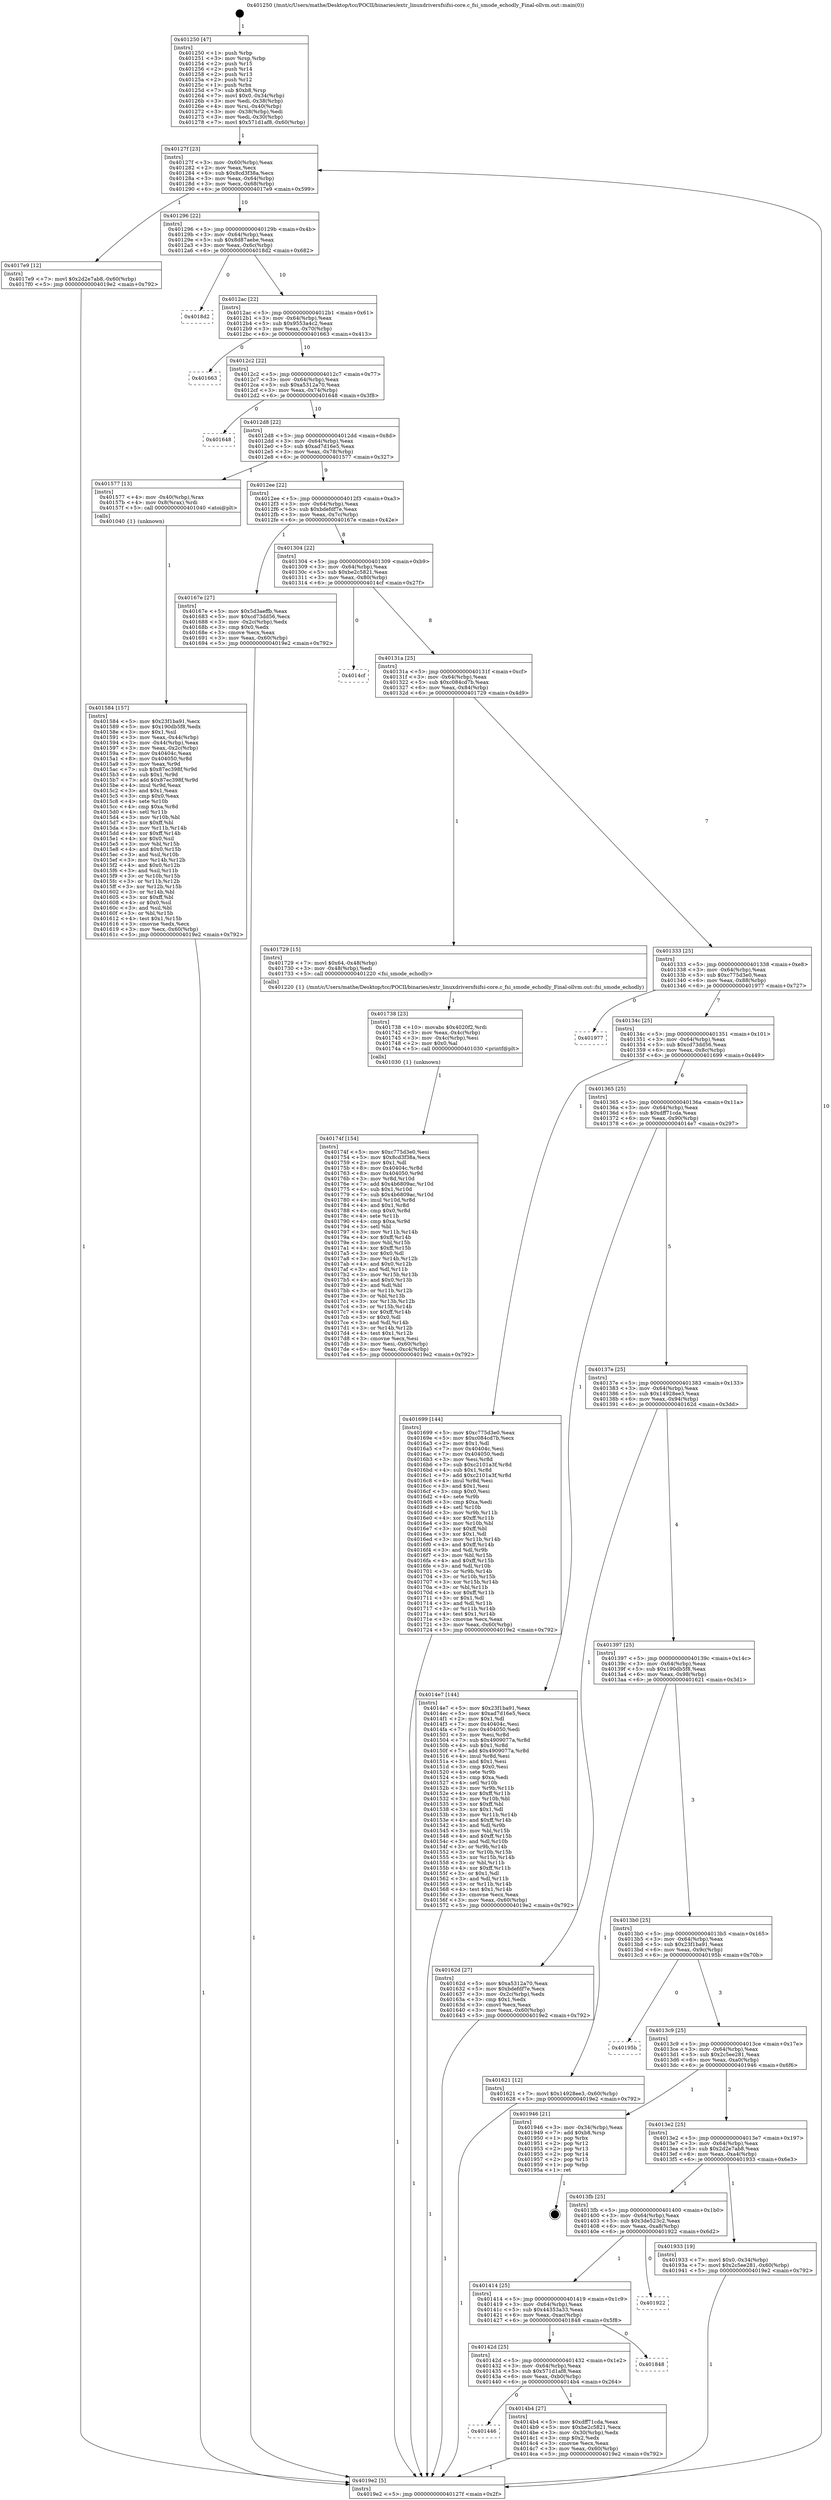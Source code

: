 digraph "0x401250" {
  label = "0x401250 (/mnt/c/Users/mathe/Desktop/tcc/POCII/binaries/extr_linuxdriversfsifsi-core.c_fsi_smode_echodly_Final-ollvm.out::main(0))"
  labelloc = "t"
  node[shape=record]

  Entry [label="",width=0.3,height=0.3,shape=circle,fillcolor=black,style=filled]
  "0x40127f" [label="{
     0x40127f [23]\l
     | [instrs]\l
     &nbsp;&nbsp;0x40127f \<+3\>: mov -0x60(%rbp),%eax\l
     &nbsp;&nbsp;0x401282 \<+2\>: mov %eax,%ecx\l
     &nbsp;&nbsp;0x401284 \<+6\>: sub $0x8cd3f38a,%ecx\l
     &nbsp;&nbsp;0x40128a \<+3\>: mov %eax,-0x64(%rbp)\l
     &nbsp;&nbsp;0x40128d \<+3\>: mov %ecx,-0x68(%rbp)\l
     &nbsp;&nbsp;0x401290 \<+6\>: je 00000000004017e9 \<main+0x599\>\l
  }"]
  "0x4017e9" [label="{
     0x4017e9 [12]\l
     | [instrs]\l
     &nbsp;&nbsp;0x4017e9 \<+7\>: movl $0x2d2e7ab8,-0x60(%rbp)\l
     &nbsp;&nbsp;0x4017f0 \<+5\>: jmp 00000000004019e2 \<main+0x792\>\l
  }"]
  "0x401296" [label="{
     0x401296 [22]\l
     | [instrs]\l
     &nbsp;&nbsp;0x401296 \<+5\>: jmp 000000000040129b \<main+0x4b\>\l
     &nbsp;&nbsp;0x40129b \<+3\>: mov -0x64(%rbp),%eax\l
     &nbsp;&nbsp;0x40129e \<+5\>: sub $0x8d87aebe,%eax\l
     &nbsp;&nbsp;0x4012a3 \<+3\>: mov %eax,-0x6c(%rbp)\l
     &nbsp;&nbsp;0x4012a6 \<+6\>: je 00000000004018d2 \<main+0x682\>\l
  }"]
  Exit [label="",width=0.3,height=0.3,shape=circle,fillcolor=black,style=filled,peripheries=2]
  "0x4018d2" [label="{
     0x4018d2\l
  }", style=dashed]
  "0x4012ac" [label="{
     0x4012ac [22]\l
     | [instrs]\l
     &nbsp;&nbsp;0x4012ac \<+5\>: jmp 00000000004012b1 \<main+0x61\>\l
     &nbsp;&nbsp;0x4012b1 \<+3\>: mov -0x64(%rbp),%eax\l
     &nbsp;&nbsp;0x4012b4 \<+5\>: sub $0x9553a4c2,%eax\l
     &nbsp;&nbsp;0x4012b9 \<+3\>: mov %eax,-0x70(%rbp)\l
     &nbsp;&nbsp;0x4012bc \<+6\>: je 0000000000401663 \<main+0x413\>\l
  }"]
  "0x40174f" [label="{
     0x40174f [154]\l
     | [instrs]\l
     &nbsp;&nbsp;0x40174f \<+5\>: mov $0xc775d3e0,%esi\l
     &nbsp;&nbsp;0x401754 \<+5\>: mov $0x8cd3f38a,%ecx\l
     &nbsp;&nbsp;0x401759 \<+2\>: mov $0x1,%dl\l
     &nbsp;&nbsp;0x40175b \<+8\>: mov 0x40404c,%r8d\l
     &nbsp;&nbsp;0x401763 \<+8\>: mov 0x404050,%r9d\l
     &nbsp;&nbsp;0x40176b \<+3\>: mov %r8d,%r10d\l
     &nbsp;&nbsp;0x40176e \<+7\>: add $0x4b6809ac,%r10d\l
     &nbsp;&nbsp;0x401775 \<+4\>: sub $0x1,%r10d\l
     &nbsp;&nbsp;0x401779 \<+7\>: sub $0x4b6809ac,%r10d\l
     &nbsp;&nbsp;0x401780 \<+4\>: imul %r10d,%r8d\l
     &nbsp;&nbsp;0x401784 \<+4\>: and $0x1,%r8d\l
     &nbsp;&nbsp;0x401788 \<+4\>: cmp $0x0,%r8d\l
     &nbsp;&nbsp;0x40178c \<+4\>: sete %r11b\l
     &nbsp;&nbsp;0x401790 \<+4\>: cmp $0xa,%r9d\l
     &nbsp;&nbsp;0x401794 \<+3\>: setl %bl\l
     &nbsp;&nbsp;0x401797 \<+3\>: mov %r11b,%r14b\l
     &nbsp;&nbsp;0x40179a \<+4\>: xor $0xff,%r14b\l
     &nbsp;&nbsp;0x40179e \<+3\>: mov %bl,%r15b\l
     &nbsp;&nbsp;0x4017a1 \<+4\>: xor $0xff,%r15b\l
     &nbsp;&nbsp;0x4017a5 \<+3\>: xor $0x0,%dl\l
     &nbsp;&nbsp;0x4017a8 \<+3\>: mov %r14b,%r12b\l
     &nbsp;&nbsp;0x4017ab \<+4\>: and $0x0,%r12b\l
     &nbsp;&nbsp;0x4017af \<+3\>: and %dl,%r11b\l
     &nbsp;&nbsp;0x4017b2 \<+3\>: mov %r15b,%r13b\l
     &nbsp;&nbsp;0x4017b5 \<+4\>: and $0x0,%r13b\l
     &nbsp;&nbsp;0x4017b9 \<+2\>: and %dl,%bl\l
     &nbsp;&nbsp;0x4017bb \<+3\>: or %r11b,%r12b\l
     &nbsp;&nbsp;0x4017be \<+3\>: or %bl,%r13b\l
     &nbsp;&nbsp;0x4017c1 \<+3\>: xor %r13b,%r12b\l
     &nbsp;&nbsp;0x4017c4 \<+3\>: or %r15b,%r14b\l
     &nbsp;&nbsp;0x4017c7 \<+4\>: xor $0xff,%r14b\l
     &nbsp;&nbsp;0x4017cb \<+3\>: or $0x0,%dl\l
     &nbsp;&nbsp;0x4017ce \<+3\>: and %dl,%r14b\l
     &nbsp;&nbsp;0x4017d1 \<+3\>: or %r14b,%r12b\l
     &nbsp;&nbsp;0x4017d4 \<+4\>: test $0x1,%r12b\l
     &nbsp;&nbsp;0x4017d8 \<+3\>: cmovne %ecx,%esi\l
     &nbsp;&nbsp;0x4017db \<+3\>: mov %esi,-0x60(%rbp)\l
     &nbsp;&nbsp;0x4017de \<+6\>: mov %eax,-0xc4(%rbp)\l
     &nbsp;&nbsp;0x4017e4 \<+5\>: jmp 00000000004019e2 \<main+0x792\>\l
  }"]
  "0x401663" [label="{
     0x401663\l
  }", style=dashed]
  "0x4012c2" [label="{
     0x4012c2 [22]\l
     | [instrs]\l
     &nbsp;&nbsp;0x4012c2 \<+5\>: jmp 00000000004012c7 \<main+0x77\>\l
     &nbsp;&nbsp;0x4012c7 \<+3\>: mov -0x64(%rbp),%eax\l
     &nbsp;&nbsp;0x4012ca \<+5\>: sub $0xa5312a70,%eax\l
     &nbsp;&nbsp;0x4012cf \<+3\>: mov %eax,-0x74(%rbp)\l
     &nbsp;&nbsp;0x4012d2 \<+6\>: je 0000000000401648 \<main+0x3f8\>\l
  }"]
  "0x401738" [label="{
     0x401738 [23]\l
     | [instrs]\l
     &nbsp;&nbsp;0x401738 \<+10\>: movabs $0x4020f2,%rdi\l
     &nbsp;&nbsp;0x401742 \<+3\>: mov %eax,-0x4c(%rbp)\l
     &nbsp;&nbsp;0x401745 \<+3\>: mov -0x4c(%rbp),%esi\l
     &nbsp;&nbsp;0x401748 \<+2\>: mov $0x0,%al\l
     &nbsp;&nbsp;0x40174a \<+5\>: call 0000000000401030 \<printf@plt\>\l
     | [calls]\l
     &nbsp;&nbsp;0x401030 \{1\} (unknown)\l
  }"]
  "0x401648" [label="{
     0x401648\l
  }", style=dashed]
  "0x4012d8" [label="{
     0x4012d8 [22]\l
     | [instrs]\l
     &nbsp;&nbsp;0x4012d8 \<+5\>: jmp 00000000004012dd \<main+0x8d\>\l
     &nbsp;&nbsp;0x4012dd \<+3\>: mov -0x64(%rbp),%eax\l
     &nbsp;&nbsp;0x4012e0 \<+5\>: sub $0xad7d16e5,%eax\l
     &nbsp;&nbsp;0x4012e5 \<+3\>: mov %eax,-0x78(%rbp)\l
     &nbsp;&nbsp;0x4012e8 \<+6\>: je 0000000000401577 \<main+0x327\>\l
  }"]
  "0x401584" [label="{
     0x401584 [157]\l
     | [instrs]\l
     &nbsp;&nbsp;0x401584 \<+5\>: mov $0x23f1ba91,%ecx\l
     &nbsp;&nbsp;0x401589 \<+5\>: mov $0x190db5f8,%edx\l
     &nbsp;&nbsp;0x40158e \<+3\>: mov $0x1,%sil\l
     &nbsp;&nbsp;0x401591 \<+3\>: mov %eax,-0x44(%rbp)\l
     &nbsp;&nbsp;0x401594 \<+3\>: mov -0x44(%rbp),%eax\l
     &nbsp;&nbsp;0x401597 \<+3\>: mov %eax,-0x2c(%rbp)\l
     &nbsp;&nbsp;0x40159a \<+7\>: mov 0x40404c,%eax\l
     &nbsp;&nbsp;0x4015a1 \<+8\>: mov 0x404050,%r8d\l
     &nbsp;&nbsp;0x4015a9 \<+3\>: mov %eax,%r9d\l
     &nbsp;&nbsp;0x4015ac \<+7\>: sub $0x87ec398f,%r9d\l
     &nbsp;&nbsp;0x4015b3 \<+4\>: sub $0x1,%r9d\l
     &nbsp;&nbsp;0x4015b7 \<+7\>: add $0x87ec398f,%r9d\l
     &nbsp;&nbsp;0x4015be \<+4\>: imul %r9d,%eax\l
     &nbsp;&nbsp;0x4015c2 \<+3\>: and $0x1,%eax\l
     &nbsp;&nbsp;0x4015c5 \<+3\>: cmp $0x0,%eax\l
     &nbsp;&nbsp;0x4015c8 \<+4\>: sete %r10b\l
     &nbsp;&nbsp;0x4015cc \<+4\>: cmp $0xa,%r8d\l
     &nbsp;&nbsp;0x4015d0 \<+4\>: setl %r11b\l
     &nbsp;&nbsp;0x4015d4 \<+3\>: mov %r10b,%bl\l
     &nbsp;&nbsp;0x4015d7 \<+3\>: xor $0xff,%bl\l
     &nbsp;&nbsp;0x4015da \<+3\>: mov %r11b,%r14b\l
     &nbsp;&nbsp;0x4015dd \<+4\>: xor $0xff,%r14b\l
     &nbsp;&nbsp;0x4015e1 \<+4\>: xor $0x0,%sil\l
     &nbsp;&nbsp;0x4015e5 \<+3\>: mov %bl,%r15b\l
     &nbsp;&nbsp;0x4015e8 \<+4\>: and $0x0,%r15b\l
     &nbsp;&nbsp;0x4015ec \<+3\>: and %sil,%r10b\l
     &nbsp;&nbsp;0x4015ef \<+3\>: mov %r14b,%r12b\l
     &nbsp;&nbsp;0x4015f2 \<+4\>: and $0x0,%r12b\l
     &nbsp;&nbsp;0x4015f6 \<+3\>: and %sil,%r11b\l
     &nbsp;&nbsp;0x4015f9 \<+3\>: or %r10b,%r15b\l
     &nbsp;&nbsp;0x4015fc \<+3\>: or %r11b,%r12b\l
     &nbsp;&nbsp;0x4015ff \<+3\>: xor %r12b,%r15b\l
     &nbsp;&nbsp;0x401602 \<+3\>: or %r14b,%bl\l
     &nbsp;&nbsp;0x401605 \<+3\>: xor $0xff,%bl\l
     &nbsp;&nbsp;0x401608 \<+4\>: or $0x0,%sil\l
     &nbsp;&nbsp;0x40160c \<+3\>: and %sil,%bl\l
     &nbsp;&nbsp;0x40160f \<+3\>: or %bl,%r15b\l
     &nbsp;&nbsp;0x401612 \<+4\>: test $0x1,%r15b\l
     &nbsp;&nbsp;0x401616 \<+3\>: cmovne %edx,%ecx\l
     &nbsp;&nbsp;0x401619 \<+3\>: mov %ecx,-0x60(%rbp)\l
     &nbsp;&nbsp;0x40161c \<+5\>: jmp 00000000004019e2 \<main+0x792\>\l
  }"]
  "0x401577" [label="{
     0x401577 [13]\l
     | [instrs]\l
     &nbsp;&nbsp;0x401577 \<+4\>: mov -0x40(%rbp),%rax\l
     &nbsp;&nbsp;0x40157b \<+4\>: mov 0x8(%rax),%rdi\l
     &nbsp;&nbsp;0x40157f \<+5\>: call 0000000000401040 \<atoi@plt\>\l
     | [calls]\l
     &nbsp;&nbsp;0x401040 \{1\} (unknown)\l
  }"]
  "0x4012ee" [label="{
     0x4012ee [22]\l
     | [instrs]\l
     &nbsp;&nbsp;0x4012ee \<+5\>: jmp 00000000004012f3 \<main+0xa3\>\l
     &nbsp;&nbsp;0x4012f3 \<+3\>: mov -0x64(%rbp),%eax\l
     &nbsp;&nbsp;0x4012f6 \<+5\>: sub $0xbdefdf7e,%eax\l
     &nbsp;&nbsp;0x4012fb \<+3\>: mov %eax,-0x7c(%rbp)\l
     &nbsp;&nbsp;0x4012fe \<+6\>: je 000000000040167e \<main+0x42e\>\l
  }"]
  "0x401250" [label="{
     0x401250 [47]\l
     | [instrs]\l
     &nbsp;&nbsp;0x401250 \<+1\>: push %rbp\l
     &nbsp;&nbsp;0x401251 \<+3\>: mov %rsp,%rbp\l
     &nbsp;&nbsp;0x401254 \<+2\>: push %r15\l
     &nbsp;&nbsp;0x401256 \<+2\>: push %r14\l
     &nbsp;&nbsp;0x401258 \<+2\>: push %r13\l
     &nbsp;&nbsp;0x40125a \<+2\>: push %r12\l
     &nbsp;&nbsp;0x40125c \<+1\>: push %rbx\l
     &nbsp;&nbsp;0x40125d \<+7\>: sub $0xb8,%rsp\l
     &nbsp;&nbsp;0x401264 \<+7\>: movl $0x0,-0x34(%rbp)\l
     &nbsp;&nbsp;0x40126b \<+3\>: mov %edi,-0x38(%rbp)\l
     &nbsp;&nbsp;0x40126e \<+4\>: mov %rsi,-0x40(%rbp)\l
     &nbsp;&nbsp;0x401272 \<+3\>: mov -0x38(%rbp),%edi\l
     &nbsp;&nbsp;0x401275 \<+3\>: mov %edi,-0x30(%rbp)\l
     &nbsp;&nbsp;0x401278 \<+7\>: movl $0x571d1af8,-0x60(%rbp)\l
  }"]
  "0x40167e" [label="{
     0x40167e [27]\l
     | [instrs]\l
     &nbsp;&nbsp;0x40167e \<+5\>: mov $0x5d3aeffb,%eax\l
     &nbsp;&nbsp;0x401683 \<+5\>: mov $0xcd73dd56,%ecx\l
     &nbsp;&nbsp;0x401688 \<+3\>: mov -0x2c(%rbp),%edx\l
     &nbsp;&nbsp;0x40168b \<+3\>: cmp $0x0,%edx\l
     &nbsp;&nbsp;0x40168e \<+3\>: cmove %ecx,%eax\l
     &nbsp;&nbsp;0x401691 \<+3\>: mov %eax,-0x60(%rbp)\l
     &nbsp;&nbsp;0x401694 \<+5\>: jmp 00000000004019e2 \<main+0x792\>\l
  }"]
  "0x401304" [label="{
     0x401304 [22]\l
     | [instrs]\l
     &nbsp;&nbsp;0x401304 \<+5\>: jmp 0000000000401309 \<main+0xb9\>\l
     &nbsp;&nbsp;0x401309 \<+3\>: mov -0x64(%rbp),%eax\l
     &nbsp;&nbsp;0x40130c \<+5\>: sub $0xbe2c5821,%eax\l
     &nbsp;&nbsp;0x401311 \<+3\>: mov %eax,-0x80(%rbp)\l
     &nbsp;&nbsp;0x401314 \<+6\>: je 00000000004014cf \<main+0x27f\>\l
  }"]
  "0x4019e2" [label="{
     0x4019e2 [5]\l
     | [instrs]\l
     &nbsp;&nbsp;0x4019e2 \<+5\>: jmp 000000000040127f \<main+0x2f\>\l
  }"]
  "0x4014cf" [label="{
     0x4014cf\l
  }", style=dashed]
  "0x40131a" [label="{
     0x40131a [25]\l
     | [instrs]\l
     &nbsp;&nbsp;0x40131a \<+5\>: jmp 000000000040131f \<main+0xcf\>\l
     &nbsp;&nbsp;0x40131f \<+3\>: mov -0x64(%rbp),%eax\l
     &nbsp;&nbsp;0x401322 \<+5\>: sub $0xc084cd7b,%eax\l
     &nbsp;&nbsp;0x401327 \<+6\>: mov %eax,-0x84(%rbp)\l
     &nbsp;&nbsp;0x40132d \<+6\>: je 0000000000401729 \<main+0x4d9\>\l
  }"]
  "0x401446" [label="{
     0x401446\l
  }", style=dashed]
  "0x401729" [label="{
     0x401729 [15]\l
     | [instrs]\l
     &nbsp;&nbsp;0x401729 \<+7\>: movl $0x64,-0x48(%rbp)\l
     &nbsp;&nbsp;0x401730 \<+3\>: mov -0x48(%rbp),%edi\l
     &nbsp;&nbsp;0x401733 \<+5\>: call 0000000000401220 \<fsi_smode_echodly\>\l
     | [calls]\l
     &nbsp;&nbsp;0x401220 \{1\} (/mnt/c/Users/mathe/Desktop/tcc/POCII/binaries/extr_linuxdriversfsifsi-core.c_fsi_smode_echodly_Final-ollvm.out::fsi_smode_echodly)\l
  }"]
  "0x401333" [label="{
     0x401333 [25]\l
     | [instrs]\l
     &nbsp;&nbsp;0x401333 \<+5\>: jmp 0000000000401338 \<main+0xe8\>\l
     &nbsp;&nbsp;0x401338 \<+3\>: mov -0x64(%rbp),%eax\l
     &nbsp;&nbsp;0x40133b \<+5\>: sub $0xc775d3e0,%eax\l
     &nbsp;&nbsp;0x401340 \<+6\>: mov %eax,-0x88(%rbp)\l
     &nbsp;&nbsp;0x401346 \<+6\>: je 0000000000401977 \<main+0x727\>\l
  }"]
  "0x4014b4" [label="{
     0x4014b4 [27]\l
     | [instrs]\l
     &nbsp;&nbsp;0x4014b4 \<+5\>: mov $0xdff71cda,%eax\l
     &nbsp;&nbsp;0x4014b9 \<+5\>: mov $0xbe2c5821,%ecx\l
     &nbsp;&nbsp;0x4014be \<+3\>: mov -0x30(%rbp),%edx\l
     &nbsp;&nbsp;0x4014c1 \<+3\>: cmp $0x2,%edx\l
     &nbsp;&nbsp;0x4014c4 \<+3\>: cmovne %ecx,%eax\l
     &nbsp;&nbsp;0x4014c7 \<+3\>: mov %eax,-0x60(%rbp)\l
     &nbsp;&nbsp;0x4014ca \<+5\>: jmp 00000000004019e2 \<main+0x792\>\l
  }"]
  "0x401977" [label="{
     0x401977\l
  }", style=dashed]
  "0x40134c" [label="{
     0x40134c [25]\l
     | [instrs]\l
     &nbsp;&nbsp;0x40134c \<+5\>: jmp 0000000000401351 \<main+0x101\>\l
     &nbsp;&nbsp;0x401351 \<+3\>: mov -0x64(%rbp),%eax\l
     &nbsp;&nbsp;0x401354 \<+5\>: sub $0xcd73dd56,%eax\l
     &nbsp;&nbsp;0x401359 \<+6\>: mov %eax,-0x8c(%rbp)\l
     &nbsp;&nbsp;0x40135f \<+6\>: je 0000000000401699 \<main+0x449\>\l
  }"]
  "0x40142d" [label="{
     0x40142d [25]\l
     | [instrs]\l
     &nbsp;&nbsp;0x40142d \<+5\>: jmp 0000000000401432 \<main+0x1e2\>\l
     &nbsp;&nbsp;0x401432 \<+3\>: mov -0x64(%rbp),%eax\l
     &nbsp;&nbsp;0x401435 \<+5\>: sub $0x571d1af8,%eax\l
     &nbsp;&nbsp;0x40143a \<+6\>: mov %eax,-0xb0(%rbp)\l
     &nbsp;&nbsp;0x401440 \<+6\>: je 00000000004014b4 \<main+0x264\>\l
  }"]
  "0x401699" [label="{
     0x401699 [144]\l
     | [instrs]\l
     &nbsp;&nbsp;0x401699 \<+5\>: mov $0xc775d3e0,%eax\l
     &nbsp;&nbsp;0x40169e \<+5\>: mov $0xc084cd7b,%ecx\l
     &nbsp;&nbsp;0x4016a3 \<+2\>: mov $0x1,%dl\l
     &nbsp;&nbsp;0x4016a5 \<+7\>: mov 0x40404c,%esi\l
     &nbsp;&nbsp;0x4016ac \<+7\>: mov 0x404050,%edi\l
     &nbsp;&nbsp;0x4016b3 \<+3\>: mov %esi,%r8d\l
     &nbsp;&nbsp;0x4016b6 \<+7\>: sub $0xc2101a3f,%r8d\l
     &nbsp;&nbsp;0x4016bd \<+4\>: sub $0x1,%r8d\l
     &nbsp;&nbsp;0x4016c1 \<+7\>: add $0xc2101a3f,%r8d\l
     &nbsp;&nbsp;0x4016c8 \<+4\>: imul %r8d,%esi\l
     &nbsp;&nbsp;0x4016cc \<+3\>: and $0x1,%esi\l
     &nbsp;&nbsp;0x4016cf \<+3\>: cmp $0x0,%esi\l
     &nbsp;&nbsp;0x4016d2 \<+4\>: sete %r9b\l
     &nbsp;&nbsp;0x4016d6 \<+3\>: cmp $0xa,%edi\l
     &nbsp;&nbsp;0x4016d9 \<+4\>: setl %r10b\l
     &nbsp;&nbsp;0x4016dd \<+3\>: mov %r9b,%r11b\l
     &nbsp;&nbsp;0x4016e0 \<+4\>: xor $0xff,%r11b\l
     &nbsp;&nbsp;0x4016e4 \<+3\>: mov %r10b,%bl\l
     &nbsp;&nbsp;0x4016e7 \<+3\>: xor $0xff,%bl\l
     &nbsp;&nbsp;0x4016ea \<+3\>: xor $0x1,%dl\l
     &nbsp;&nbsp;0x4016ed \<+3\>: mov %r11b,%r14b\l
     &nbsp;&nbsp;0x4016f0 \<+4\>: and $0xff,%r14b\l
     &nbsp;&nbsp;0x4016f4 \<+3\>: and %dl,%r9b\l
     &nbsp;&nbsp;0x4016f7 \<+3\>: mov %bl,%r15b\l
     &nbsp;&nbsp;0x4016fa \<+4\>: and $0xff,%r15b\l
     &nbsp;&nbsp;0x4016fe \<+3\>: and %dl,%r10b\l
     &nbsp;&nbsp;0x401701 \<+3\>: or %r9b,%r14b\l
     &nbsp;&nbsp;0x401704 \<+3\>: or %r10b,%r15b\l
     &nbsp;&nbsp;0x401707 \<+3\>: xor %r15b,%r14b\l
     &nbsp;&nbsp;0x40170a \<+3\>: or %bl,%r11b\l
     &nbsp;&nbsp;0x40170d \<+4\>: xor $0xff,%r11b\l
     &nbsp;&nbsp;0x401711 \<+3\>: or $0x1,%dl\l
     &nbsp;&nbsp;0x401714 \<+3\>: and %dl,%r11b\l
     &nbsp;&nbsp;0x401717 \<+3\>: or %r11b,%r14b\l
     &nbsp;&nbsp;0x40171a \<+4\>: test $0x1,%r14b\l
     &nbsp;&nbsp;0x40171e \<+3\>: cmovne %ecx,%eax\l
     &nbsp;&nbsp;0x401721 \<+3\>: mov %eax,-0x60(%rbp)\l
     &nbsp;&nbsp;0x401724 \<+5\>: jmp 00000000004019e2 \<main+0x792\>\l
  }"]
  "0x401365" [label="{
     0x401365 [25]\l
     | [instrs]\l
     &nbsp;&nbsp;0x401365 \<+5\>: jmp 000000000040136a \<main+0x11a\>\l
     &nbsp;&nbsp;0x40136a \<+3\>: mov -0x64(%rbp),%eax\l
     &nbsp;&nbsp;0x40136d \<+5\>: sub $0xdff71cda,%eax\l
     &nbsp;&nbsp;0x401372 \<+6\>: mov %eax,-0x90(%rbp)\l
     &nbsp;&nbsp;0x401378 \<+6\>: je 00000000004014e7 \<main+0x297\>\l
  }"]
  "0x401848" [label="{
     0x401848\l
  }", style=dashed]
  "0x4014e7" [label="{
     0x4014e7 [144]\l
     | [instrs]\l
     &nbsp;&nbsp;0x4014e7 \<+5\>: mov $0x23f1ba91,%eax\l
     &nbsp;&nbsp;0x4014ec \<+5\>: mov $0xad7d16e5,%ecx\l
     &nbsp;&nbsp;0x4014f1 \<+2\>: mov $0x1,%dl\l
     &nbsp;&nbsp;0x4014f3 \<+7\>: mov 0x40404c,%esi\l
     &nbsp;&nbsp;0x4014fa \<+7\>: mov 0x404050,%edi\l
     &nbsp;&nbsp;0x401501 \<+3\>: mov %esi,%r8d\l
     &nbsp;&nbsp;0x401504 \<+7\>: sub $0x4909077a,%r8d\l
     &nbsp;&nbsp;0x40150b \<+4\>: sub $0x1,%r8d\l
     &nbsp;&nbsp;0x40150f \<+7\>: add $0x4909077a,%r8d\l
     &nbsp;&nbsp;0x401516 \<+4\>: imul %r8d,%esi\l
     &nbsp;&nbsp;0x40151a \<+3\>: and $0x1,%esi\l
     &nbsp;&nbsp;0x40151d \<+3\>: cmp $0x0,%esi\l
     &nbsp;&nbsp;0x401520 \<+4\>: sete %r9b\l
     &nbsp;&nbsp;0x401524 \<+3\>: cmp $0xa,%edi\l
     &nbsp;&nbsp;0x401527 \<+4\>: setl %r10b\l
     &nbsp;&nbsp;0x40152b \<+3\>: mov %r9b,%r11b\l
     &nbsp;&nbsp;0x40152e \<+4\>: xor $0xff,%r11b\l
     &nbsp;&nbsp;0x401532 \<+3\>: mov %r10b,%bl\l
     &nbsp;&nbsp;0x401535 \<+3\>: xor $0xff,%bl\l
     &nbsp;&nbsp;0x401538 \<+3\>: xor $0x1,%dl\l
     &nbsp;&nbsp;0x40153b \<+3\>: mov %r11b,%r14b\l
     &nbsp;&nbsp;0x40153e \<+4\>: and $0xff,%r14b\l
     &nbsp;&nbsp;0x401542 \<+3\>: and %dl,%r9b\l
     &nbsp;&nbsp;0x401545 \<+3\>: mov %bl,%r15b\l
     &nbsp;&nbsp;0x401548 \<+4\>: and $0xff,%r15b\l
     &nbsp;&nbsp;0x40154c \<+3\>: and %dl,%r10b\l
     &nbsp;&nbsp;0x40154f \<+3\>: or %r9b,%r14b\l
     &nbsp;&nbsp;0x401552 \<+3\>: or %r10b,%r15b\l
     &nbsp;&nbsp;0x401555 \<+3\>: xor %r15b,%r14b\l
     &nbsp;&nbsp;0x401558 \<+3\>: or %bl,%r11b\l
     &nbsp;&nbsp;0x40155b \<+4\>: xor $0xff,%r11b\l
     &nbsp;&nbsp;0x40155f \<+3\>: or $0x1,%dl\l
     &nbsp;&nbsp;0x401562 \<+3\>: and %dl,%r11b\l
     &nbsp;&nbsp;0x401565 \<+3\>: or %r11b,%r14b\l
     &nbsp;&nbsp;0x401568 \<+4\>: test $0x1,%r14b\l
     &nbsp;&nbsp;0x40156c \<+3\>: cmovne %ecx,%eax\l
     &nbsp;&nbsp;0x40156f \<+3\>: mov %eax,-0x60(%rbp)\l
     &nbsp;&nbsp;0x401572 \<+5\>: jmp 00000000004019e2 \<main+0x792\>\l
  }"]
  "0x40137e" [label="{
     0x40137e [25]\l
     | [instrs]\l
     &nbsp;&nbsp;0x40137e \<+5\>: jmp 0000000000401383 \<main+0x133\>\l
     &nbsp;&nbsp;0x401383 \<+3\>: mov -0x64(%rbp),%eax\l
     &nbsp;&nbsp;0x401386 \<+5\>: sub $0x14928ee3,%eax\l
     &nbsp;&nbsp;0x40138b \<+6\>: mov %eax,-0x94(%rbp)\l
     &nbsp;&nbsp;0x401391 \<+6\>: je 000000000040162d \<main+0x3dd\>\l
  }"]
  "0x401414" [label="{
     0x401414 [25]\l
     | [instrs]\l
     &nbsp;&nbsp;0x401414 \<+5\>: jmp 0000000000401419 \<main+0x1c9\>\l
     &nbsp;&nbsp;0x401419 \<+3\>: mov -0x64(%rbp),%eax\l
     &nbsp;&nbsp;0x40141c \<+5\>: sub $0x44353a33,%eax\l
     &nbsp;&nbsp;0x401421 \<+6\>: mov %eax,-0xac(%rbp)\l
     &nbsp;&nbsp;0x401427 \<+6\>: je 0000000000401848 \<main+0x5f8\>\l
  }"]
  "0x40162d" [label="{
     0x40162d [27]\l
     | [instrs]\l
     &nbsp;&nbsp;0x40162d \<+5\>: mov $0xa5312a70,%eax\l
     &nbsp;&nbsp;0x401632 \<+5\>: mov $0xbdefdf7e,%ecx\l
     &nbsp;&nbsp;0x401637 \<+3\>: mov -0x2c(%rbp),%edx\l
     &nbsp;&nbsp;0x40163a \<+3\>: cmp $0x1,%edx\l
     &nbsp;&nbsp;0x40163d \<+3\>: cmovl %ecx,%eax\l
     &nbsp;&nbsp;0x401640 \<+3\>: mov %eax,-0x60(%rbp)\l
     &nbsp;&nbsp;0x401643 \<+5\>: jmp 00000000004019e2 \<main+0x792\>\l
  }"]
  "0x401397" [label="{
     0x401397 [25]\l
     | [instrs]\l
     &nbsp;&nbsp;0x401397 \<+5\>: jmp 000000000040139c \<main+0x14c\>\l
     &nbsp;&nbsp;0x40139c \<+3\>: mov -0x64(%rbp),%eax\l
     &nbsp;&nbsp;0x40139f \<+5\>: sub $0x190db5f8,%eax\l
     &nbsp;&nbsp;0x4013a4 \<+6\>: mov %eax,-0x98(%rbp)\l
     &nbsp;&nbsp;0x4013aa \<+6\>: je 0000000000401621 \<main+0x3d1\>\l
  }"]
  "0x401922" [label="{
     0x401922\l
  }", style=dashed]
  "0x401621" [label="{
     0x401621 [12]\l
     | [instrs]\l
     &nbsp;&nbsp;0x401621 \<+7\>: movl $0x14928ee3,-0x60(%rbp)\l
     &nbsp;&nbsp;0x401628 \<+5\>: jmp 00000000004019e2 \<main+0x792\>\l
  }"]
  "0x4013b0" [label="{
     0x4013b0 [25]\l
     | [instrs]\l
     &nbsp;&nbsp;0x4013b0 \<+5\>: jmp 00000000004013b5 \<main+0x165\>\l
     &nbsp;&nbsp;0x4013b5 \<+3\>: mov -0x64(%rbp),%eax\l
     &nbsp;&nbsp;0x4013b8 \<+5\>: sub $0x23f1ba91,%eax\l
     &nbsp;&nbsp;0x4013bd \<+6\>: mov %eax,-0x9c(%rbp)\l
     &nbsp;&nbsp;0x4013c3 \<+6\>: je 000000000040195b \<main+0x70b\>\l
  }"]
  "0x4013fb" [label="{
     0x4013fb [25]\l
     | [instrs]\l
     &nbsp;&nbsp;0x4013fb \<+5\>: jmp 0000000000401400 \<main+0x1b0\>\l
     &nbsp;&nbsp;0x401400 \<+3\>: mov -0x64(%rbp),%eax\l
     &nbsp;&nbsp;0x401403 \<+5\>: sub $0x3de523c2,%eax\l
     &nbsp;&nbsp;0x401408 \<+6\>: mov %eax,-0xa8(%rbp)\l
     &nbsp;&nbsp;0x40140e \<+6\>: je 0000000000401922 \<main+0x6d2\>\l
  }"]
  "0x40195b" [label="{
     0x40195b\l
  }", style=dashed]
  "0x4013c9" [label="{
     0x4013c9 [25]\l
     | [instrs]\l
     &nbsp;&nbsp;0x4013c9 \<+5\>: jmp 00000000004013ce \<main+0x17e\>\l
     &nbsp;&nbsp;0x4013ce \<+3\>: mov -0x64(%rbp),%eax\l
     &nbsp;&nbsp;0x4013d1 \<+5\>: sub $0x2c5ee281,%eax\l
     &nbsp;&nbsp;0x4013d6 \<+6\>: mov %eax,-0xa0(%rbp)\l
     &nbsp;&nbsp;0x4013dc \<+6\>: je 0000000000401946 \<main+0x6f6\>\l
  }"]
  "0x401933" [label="{
     0x401933 [19]\l
     | [instrs]\l
     &nbsp;&nbsp;0x401933 \<+7\>: movl $0x0,-0x34(%rbp)\l
     &nbsp;&nbsp;0x40193a \<+7\>: movl $0x2c5ee281,-0x60(%rbp)\l
     &nbsp;&nbsp;0x401941 \<+5\>: jmp 00000000004019e2 \<main+0x792\>\l
  }"]
  "0x401946" [label="{
     0x401946 [21]\l
     | [instrs]\l
     &nbsp;&nbsp;0x401946 \<+3\>: mov -0x34(%rbp),%eax\l
     &nbsp;&nbsp;0x401949 \<+7\>: add $0xb8,%rsp\l
     &nbsp;&nbsp;0x401950 \<+1\>: pop %rbx\l
     &nbsp;&nbsp;0x401951 \<+2\>: pop %r12\l
     &nbsp;&nbsp;0x401953 \<+2\>: pop %r13\l
     &nbsp;&nbsp;0x401955 \<+2\>: pop %r14\l
     &nbsp;&nbsp;0x401957 \<+2\>: pop %r15\l
     &nbsp;&nbsp;0x401959 \<+1\>: pop %rbp\l
     &nbsp;&nbsp;0x40195a \<+1\>: ret\l
  }"]
  "0x4013e2" [label="{
     0x4013e2 [25]\l
     | [instrs]\l
     &nbsp;&nbsp;0x4013e2 \<+5\>: jmp 00000000004013e7 \<main+0x197\>\l
     &nbsp;&nbsp;0x4013e7 \<+3\>: mov -0x64(%rbp),%eax\l
     &nbsp;&nbsp;0x4013ea \<+5\>: sub $0x2d2e7ab8,%eax\l
     &nbsp;&nbsp;0x4013ef \<+6\>: mov %eax,-0xa4(%rbp)\l
     &nbsp;&nbsp;0x4013f5 \<+6\>: je 0000000000401933 \<main+0x6e3\>\l
  }"]
  Entry -> "0x401250" [label=" 1"]
  "0x40127f" -> "0x4017e9" [label=" 1"]
  "0x40127f" -> "0x401296" [label=" 10"]
  "0x401946" -> Exit [label=" 1"]
  "0x401296" -> "0x4018d2" [label=" 0"]
  "0x401296" -> "0x4012ac" [label=" 10"]
  "0x401933" -> "0x4019e2" [label=" 1"]
  "0x4012ac" -> "0x401663" [label=" 0"]
  "0x4012ac" -> "0x4012c2" [label=" 10"]
  "0x4017e9" -> "0x4019e2" [label=" 1"]
  "0x4012c2" -> "0x401648" [label=" 0"]
  "0x4012c2" -> "0x4012d8" [label=" 10"]
  "0x40174f" -> "0x4019e2" [label=" 1"]
  "0x4012d8" -> "0x401577" [label=" 1"]
  "0x4012d8" -> "0x4012ee" [label=" 9"]
  "0x401738" -> "0x40174f" [label=" 1"]
  "0x4012ee" -> "0x40167e" [label=" 1"]
  "0x4012ee" -> "0x401304" [label=" 8"]
  "0x401729" -> "0x401738" [label=" 1"]
  "0x401304" -> "0x4014cf" [label=" 0"]
  "0x401304" -> "0x40131a" [label=" 8"]
  "0x401699" -> "0x4019e2" [label=" 1"]
  "0x40131a" -> "0x401729" [label=" 1"]
  "0x40131a" -> "0x401333" [label=" 7"]
  "0x40167e" -> "0x4019e2" [label=" 1"]
  "0x401333" -> "0x401977" [label=" 0"]
  "0x401333" -> "0x40134c" [label=" 7"]
  "0x40162d" -> "0x4019e2" [label=" 1"]
  "0x40134c" -> "0x401699" [label=" 1"]
  "0x40134c" -> "0x401365" [label=" 6"]
  "0x401584" -> "0x4019e2" [label=" 1"]
  "0x401365" -> "0x4014e7" [label=" 1"]
  "0x401365" -> "0x40137e" [label=" 5"]
  "0x401577" -> "0x401584" [label=" 1"]
  "0x40137e" -> "0x40162d" [label=" 1"]
  "0x40137e" -> "0x401397" [label=" 4"]
  "0x4019e2" -> "0x40127f" [label=" 10"]
  "0x401397" -> "0x401621" [label=" 1"]
  "0x401397" -> "0x4013b0" [label=" 3"]
  "0x401250" -> "0x40127f" [label=" 1"]
  "0x4013b0" -> "0x40195b" [label=" 0"]
  "0x4013b0" -> "0x4013c9" [label=" 3"]
  "0x40142d" -> "0x401446" [label=" 0"]
  "0x4013c9" -> "0x401946" [label=" 1"]
  "0x4013c9" -> "0x4013e2" [label=" 2"]
  "0x40142d" -> "0x4014b4" [label=" 1"]
  "0x4013e2" -> "0x401933" [label=" 1"]
  "0x4013e2" -> "0x4013fb" [label=" 1"]
  "0x4014b4" -> "0x4019e2" [label=" 1"]
  "0x4013fb" -> "0x401922" [label=" 0"]
  "0x4013fb" -> "0x401414" [label=" 1"]
  "0x4014e7" -> "0x4019e2" [label=" 1"]
  "0x401414" -> "0x401848" [label=" 0"]
  "0x401414" -> "0x40142d" [label=" 1"]
  "0x401621" -> "0x4019e2" [label=" 1"]
}
